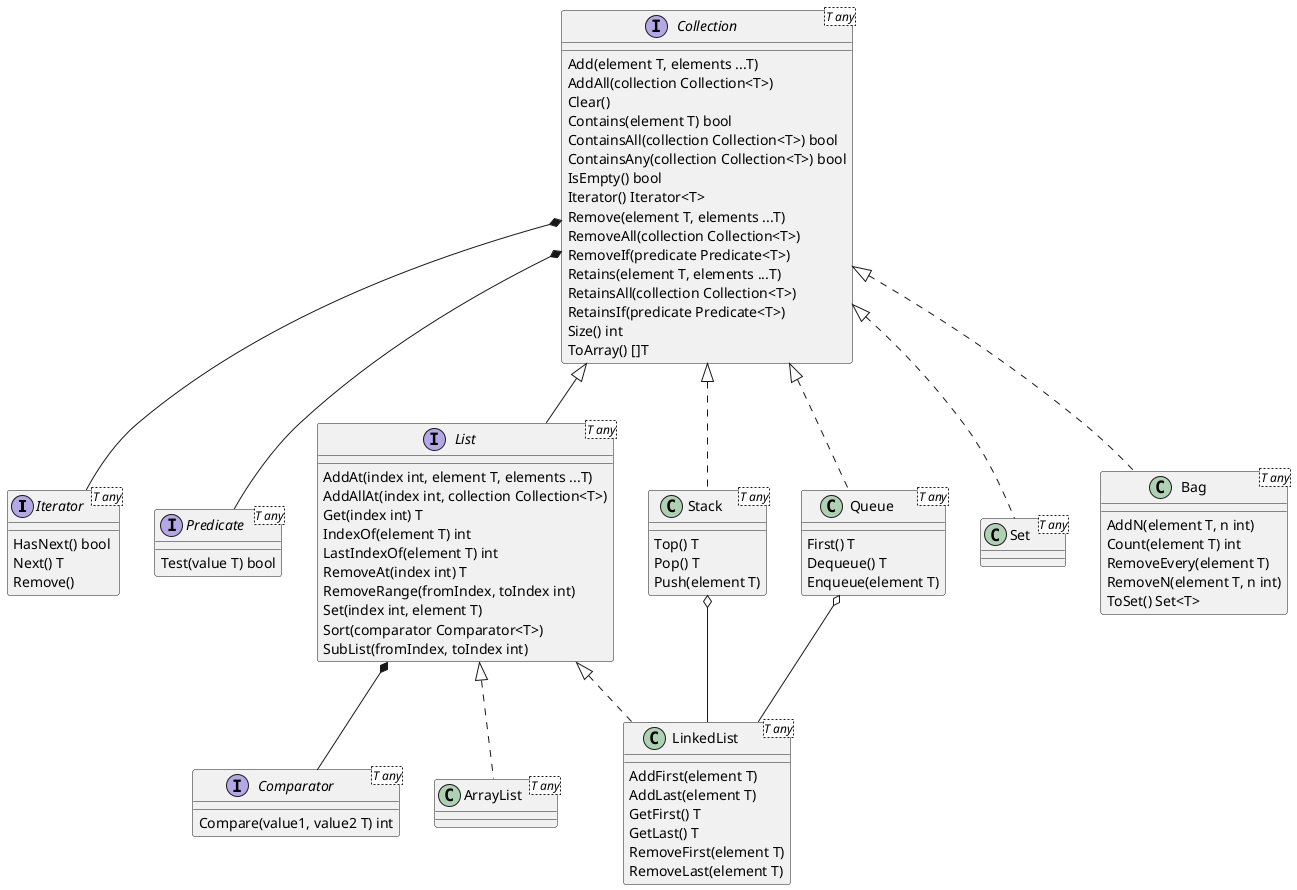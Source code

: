 @startuml

interface Iterator<T any> {
    HasNext() bool
    Next() T
    Remove()
}

interface Predicate<T any> {
    Test(value T) bool
}

interface Comparator<T any> {
    Compare(value1, value2 T) int
}

interface Collection<T any> {
    Add(element T, elements ...T)
    AddAll(collection Collection<T>)
    Clear()
    Contains(element T) bool
    ContainsAll(collection Collection<T>) bool
    ContainsAny(collection Collection<T>) bool
    IsEmpty() bool
    Iterator() Iterator<T>
    Remove(element T, elements ...T)
    RemoveAll(collection Collection<T>)
    RemoveIf(predicate Predicate<T>)
    Retains(element T, elements ...T)
    RetainsAll(collection Collection<T>)
    RetainsIf(predicate Predicate<T>)
    Size() int
    ToArray() []T
}

interface List<T any> extends Collection {
    AddAt(index int, element T, elements ...T)
    AddAllAt(index int, collection Collection<T>)
    Get(index int) T
    IndexOf(element T) int
    LastIndexOf(element T) int
    RemoveAt(index int) T
    RemoveRange(fromIndex, toIndex int)
    Set(index int, element T)
    Sort(comparator Comparator<T>)
    SubList(fromIndex, toIndex int)
}

class ArrayList<T any> implements List

class LinkedList<T any> implements List {
    AddFirst(element T)
    AddLast(element T)
    GetFirst() T
    GetLast() T
    RemoveFirst(element T)
    RemoveLast(element T)
}

class Stack<T any> implements Collection {
    Top() T
    Pop() T
    Push(element T)
}

class Queue<T any> implements Collection {
    First() T
    Dequeue() T
    Enqueue(element T)
}

class Set<T any> implements Collection

class Bag<T any> implements Collection {
    AddN(element T, n int)
    Count(element T) int
    RemoveEvery(element T)
    RemoveN(element T, n int)
    ToSet() Set<T>
}

Collection *-- Iterator
Collection *-- Predicate
List *-- Comparator
Stack o-- LinkedList
Queue o-- LinkedList

@enduml